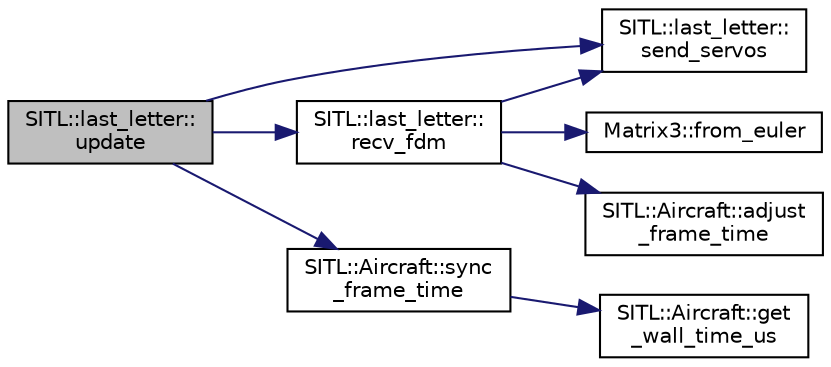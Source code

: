 digraph "SITL::last_letter::update"
{
 // INTERACTIVE_SVG=YES
  edge [fontname="Helvetica",fontsize="10",labelfontname="Helvetica",labelfontsize="10"];
  node [fontname="Helvetica",fontsize="10",shape=record];
  rankdir="LR";
  Node1 [label="SITL::last_letter::\lupdate",height=0.2,width=0.4,color="black", fillcolor="grey75", style="filled", fontcolor="black"];
  Node1 -> Node2 [color="midnightblue",fontsize="10",style="solid",fontname="Helvetica"];
  Node2 [label="SITL::last_letter::\lsend_servos",height=0.2,width=0.4,color="black", fillcolor="white", style="filled",URL="$classSITL_1_1last__letter.html#aab8e48ec2035e6ee4248dfda1b1fbd97"];
  Node1 -> Node3 [color="midnightblue",fontsize="10",style="solid",fontname="Helvetica"];
  Node3 [label="SITL::last_letter::\lrecv_fdm",height=0.2,width=0.4,color="black", fillcolor="white", style="filled",URL="$classSITL_1_1last__letter.html#a72563412c7f55424c3b1efd938995757"];
  Node3 -> Node2 [color="midnightblue",fontsize="10",style="solid",fontname="Helvetica"];
  Node3 -> Node4 [color="midnightblue",fontsize="10",style="solid",fontname="Helvetica"];
  Node4 [label="Matrix3::from_euler",height=0.2,width=0.4,color="black", fillcolor="white", style="filled",URL="$classMatrix3.html#a62587bd216436f09f06b9e1330f84bc0",tooltip="-*- tab-width: 4; Mode: C++; c-basic-offset: 4; indent-tabs-mode: nil -*- "];
  Node3 -> Node5 [color="midnightblue",fontsize="10",style="solid",fontname="Helvetica"];
  Node5 [label="SITL::Aircraft::adjust\l_frame_time",height=0.2,width=0.4,color="black", fillcolor="white", style="filled",URL="$classSITL_1_1Aircraft.html#ac530b1fc848bb23a0e5d55a93db7155c"];
  Node1 -> Node6 [color="midnightblue",fontsize="10",style="solid",fontname="Helvetica"];
  Node6 [label="SITL::Aircraft::sync\l_frame_time",height=0.2,width=0.4,color="black", fillcolor="white", style="filled",URL="$classSITL_1_1Aircraft.html#a62156d8d68f444998c58c6270512fbd6"];
  Node6 -> Node7 [color="midnightblue",fontsize="10",style="solid",fontname="Helvetica"];
  Node7 [label="SITL::Aircraft::get\l_wall_time_us",height=0.2,width=0.4,color="black", fillcolor="white", style="filled",URL="$classSITL_1_1Aircraft.html#a7a3bcc97f481dd5427fc740eef5a2c4e"];
}
